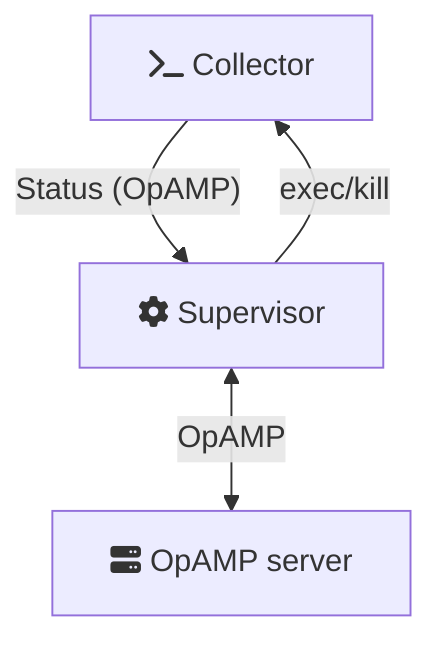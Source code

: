 flowchart TB
    server["fa:fa-server OpAMP server"]
    collector["fa:fa-terminal Collector"]
    supervisor["fa:fa-gear Supervisor"]

    collector -->|"Status (OpAMP)"| supervisor
    supervisor <-->|OpAMP| server
    supervisor -->|exec/kill| collector


class supervisor,collector,server box;
%% class PR,main,Release,uu,Hotfix,Testing,release2,artifacts rounded;
%% class upstream,distro container;